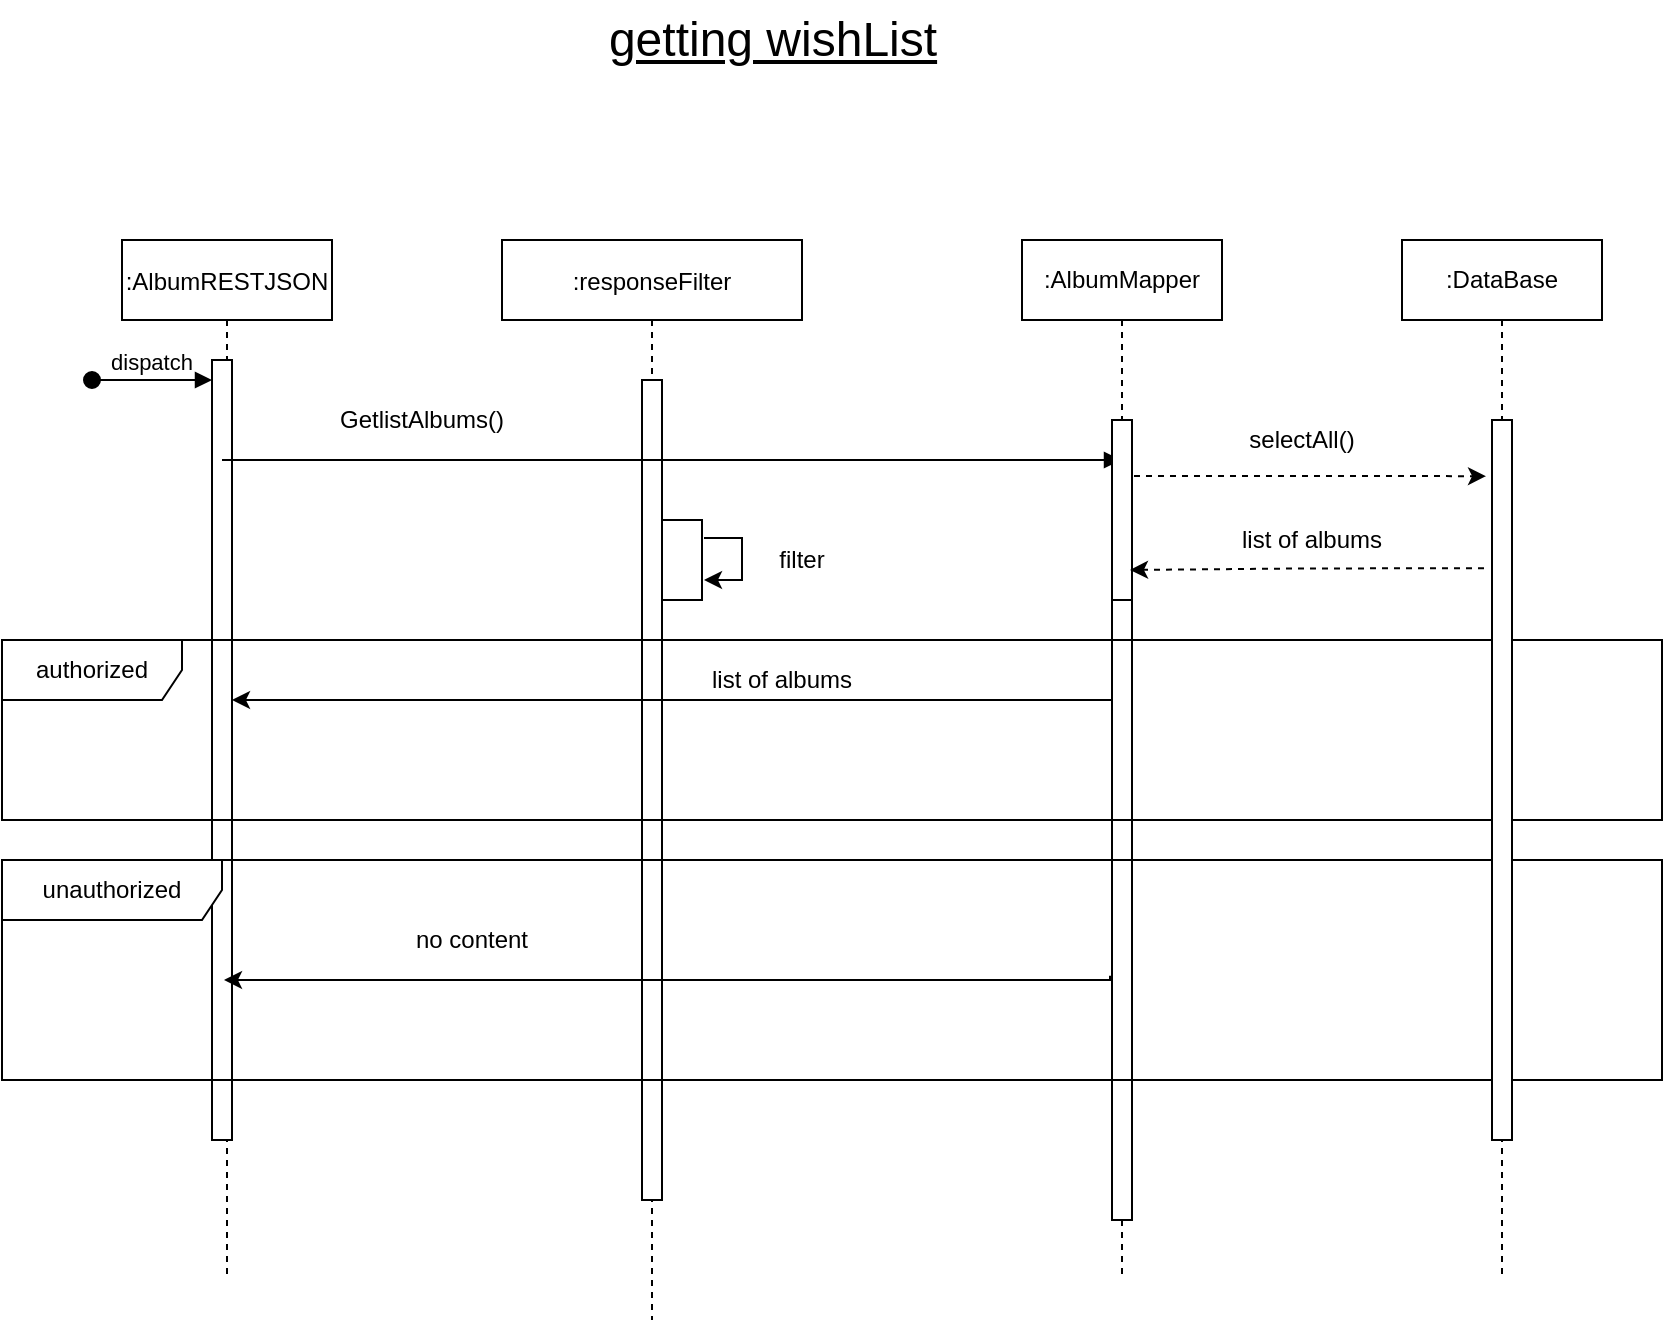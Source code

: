 <mxfile version="14.6.3" type="device"><diagram id="Lm_KMfJt2iaog1OWBfOd" name="Page-1"><mxGraphModel dx="1207" dy="499" grid="1" gridSize="10" guides="1" tooltips="1" connect="1" arrows="1" fold="1" page="1" pageScale="1" pageWidth="850" pageHeight="1100" math="0" shadow="0"><root><mxCell id="0"/><mxCell id="1" parent="0"/><mxCell id="sepr-tMVoQw98itkuwN9-1" value=":AlbumRESTJSON" style="shape=umlLifeline;perimeter=lifelinePerimeter;container=1;collapsible=0;recursiveResize=0;rounded=0;shadow=0;strokeWidth=1;" parent="1" vertex="1"><mxGeometry x="100" y="240" width="105" height="520" as="geometry"/></mxCell><mxCell id="sepr-tMVoQw98itkuwN9-2" value="" style="points=[];perimeter=orthogonalPerimeter;rounded=0;shadow=0;strokeWidth=1;" parent="sepr-tMVoQw98itkuwN9-1" vertex="1"><mxGeometry x="45" y="60" width="10" height="390" as="geometry"/></mxCell><mxCell id="sepr-tMVoQw98itkuwN9-3" value="dispatch" style="verticalAlign=bottom;startArrow=oval;endArrow=block;startSize=8;shadow=0;strokeWidth=1;" parent="sepr-tMVoQw98itkuwN9-1" target="sepr-tMVoQw98itkuwN9-2" edge="1"><mxGeometry relative="1" as="geometry"><mxPoint x="-15" y="70" as="sourcePoint"/></mxGeometry></mxCell><mxCell id="sepr-tMVoQw98itkuwN9-4" value=":responseFilter" style="shape=umlLifeline;perimeter=lifelinePerimeter;container=1;collapsible=0;recursiveResize=0;rounded=0;shadow=0;strokeWidth=1;" parent="1" vertex="1"><mxGeometry x="290" y="240" width="150" height="540" as="geometry"/></mxCell><mxCell id="sepr-tMVoQw98itkuwN9-5" value="" style="points=[];perimeter=orthogonalPerimeter;rounded=0;shadow=0;strokeWidth=1;" parent="sepr-tMVoQw98itkuwN9-4" vertex="1"><mxGeometry x="70" y="70" width="10" height="410" as="geometry"/></mxCell><mxCell id="LKc0yGGBPEELvFseK45p-6" value="" style="html=1;points=[];perimeter=orthogonalPerimeter;" vertex="1" parent="sepr-tMVoQw98itkuwN9-4"><mxGeometry x="80" y="140" width="20" height="40" as="geometry"/></mxCell><mxCell id="LKc0yGGBPEELvFseK45p-9" style="edgeStyle=orthogonalEdgeStyle;rounded=0;orthogonalLoop=1;jettySize=auto;html=1;exitX=1.05;exitY=0.225;exitDx=0;exitDy=0;exitPerimeter=0;" edge="1" parent="sepr-tMVoQw98itkuwN9-4" source="LKc0yGGBPEELvFseK45p-6"><mxGeometry relative="1" as="geometry"><mxPoint x="101" y="170" as="targetPoint"/><Array as="points"><mxPoint x="120" y="149"/><mxPoint x="120" y="170"/><mxPoint x="101" y="170"/></Array></mxGeometry></mxCell><mxCell id="sepr-tMVoQw98itkuwN9-9" value="" style="verticalAlign=bottom;endArrow=block;shadow=0;strokeWidth=1;" parent="1" target="sepr-tMVoQw98itkuwN9-10" edge="1"><mxGeometry relative="1" as="geometry"><mxPoint x="150" y="350" as="sourcePoint"/><mxPoint x="353" y="350" as="targetPoint"/><Array as="points"><mxPoint x="273" y="350"/><mxPoint x="233" y="350"/></Array></mxGeometry></mxCell><mxCell id="sepr-tMVoQw98itkuwN9-10" value=":AlbumMapper" style="shape=umlLifeline;perimeter=lifelinePerimeter;whiteSpace=wrap;html=1;container=1;collapsible=0;recursiveResize=0;outlineConnect=0;" parent="1" vertex="1"><mxGeometry x="550" y="240" width="100" height="520" as="geometry"/></mxCell><mxCell id="sepr-tMVoQw98itkuwN9-11" value="" style="html=1;points=[];perimeter=orthogonalPerimeter;" parent="sepr-tMVoQw98itkuwN9-10" vertex="1"><mxGeometry x="45" y="180" width="10" height="310" as="geometry"/></mxCell><mxCell id="sepr-tMVoQw98itkuwN9-12" value="" style="html=1;points=[];perimeter=orthogonalPerimeter;" parent="sepr-tMVoQw98itkuwN9-10" vertex="1"><mxGeometry x="45" y="90" width="10" height="90" as="geometry"/></mxCell><mxCell id="sepr-tMVoQw98itkuwN9-17" value="&lt;span style=&quot;font-weight: normal&quot;&gt;&lt;u&gt;getting wishList&lt;/u&gt;&lt;/span&gt;" style="text;strokeColor=none;fillColor=none;html=1;fontSize=24;fontStyle=1;verticalAlign=middle;align=center;" parent="1" vertex="1"><mxGeometry x="260" y="120" width="330" height="40" as="geometry"/></mxCell><mxCell id="sepr-tMVoQw98itkuwN9-45" value="authorized" style="shape=umlFrame;whiteSpace=wrap;html=1;width=90;height=30;" parent="1" vertex="1"><mxGeometry x="40" y="440" width="830" height="90" as="geometry"/></mxCell><mxCell id="sepr-tMVoQw98itkuwN9-41" value="unauthorized" style="shape=umlFrame;whiteSpace=wrap;html=1;width=110;height=30;" parent="1" vertex="1"><mxGeometry x="40" y="550" width="830" height="110" as="geometry"/></mxCell><mxCell id="S4XwvbfDgmQ7JehkcoRG-4" value=":DataBase" style="shape=umlLifeline;perimeter=lifelinePerimeter;whiteSpace=wrap;html=1;container=1;collapsible=0;recursiveResize=0;outlineConnect=0;size=40;" parent="1" vertex="1"><mxGeometry x="740" y="240" width="100" height="520" as="geometry"/></mxCell><mxCell id="S4XwvbfDgmQ7JehkcoRG-5" value="" style="html=1;points=[];perimeter=orthogonalPerimeter;" parent="S4XwvbfDgmQ7JehkcoRG-4" vertex="1"><mxGeometry x="45" y="90" width="10" height="360" as="geometry"/></mxCell><mxCell id="S4XwvbfDgmQ7JehkcoRG-14" value="" style="edgeStyle=orthogonalEdgeStyle;rounded=0;orthogonalLoop=1;jettySize=auto;html=1;dashed=1;exitX=1.1;exitY=0.311;exitDx=0;exitDy=0;exitPerimeter=0;entryX=-0.3;entryY=0.078;entryDx=0;entryDy=0;entryPerimeter=0;" parent="1" source="sepr-tMVoQw98itkuwN9-12" target="S4XwvbfDgmQ7JehkcoRG-5" edge="1"><mxGeometry relative="1" as="geometry"><mxPoint x="760" y="358" as="targetPoint"/></mxGeometry></mxCell><mxCell id="S4XwvbfDgmQ7JehkcoRG-15" style="edgeStyle=orthogonalEdgeStyle;rounded=0;orthogonalLoop=1;jettySize=auto;html=1;dashed=1;entryX=0.9;entryY=0.833;entryDx=0;entryDy=0;entryPerimeter=0;exitX=-0.4;exitY=0.206;exitDx=0;exitDy=0;exitPerimeter=0;" parent="1" source="S4XwvbfDgmQ7JehkcoRG-5" target="sepr-tMVoQw98itkuwN9-12" edge="1"><mxGeometry relative="1" as="geometry"/></mxCell><mxCell id="S4XwvbfDgmQ7JehkcoRG-16" value="list of albums" style="text;html=1;strokeColor=none;fillColor=none;align=center;verticalAlign=middle;whiteSpace=wrap;rounded=0;" parent="1" vertex="1"><mxGeometry x="650" y="380" width="90" height="20" as="geometry"/></mxCell><mxCell id="S4XwvbfDgmQ7JehkcoRG-18" value="GetlistAlbums()" style="text;html=1;strokeColor=none;fillColor=none;align=center;verticalAlign=middle;whiteSpace=wrap;rounded=0;" parent="1" vertex="1"><mxGeometry x="200" y="320" width="100" height="20" as="geometry"/></mxCell><mxCell id="LKc0yGGBPEELvFseK45p-5" value="selectAll()" style="text;html=1;strokeColor=none;fillColor=none;align=center;verticalAlign=middle;whiteSpace=wrap;rounded=0;" vertex="1" parent="1"><mxGeometry x="670" y="325" width="40" height="30" as="geometry"/></mxCell><mxCell id="LKc0yGGBPEELvFseK45p-10" value="filter" style="text;html=1;strokeColor=none;fillColor=none;align=center;verticalAlign=middle;whiteSpace=wrap;rounded=0;" vertex="1" parent="1"><mxGeometry x="420" y="390" width="40" height="20" as="geometry"/></mxCell><mxCell id="LKc0yGGBPEELvFseK45p-18" style="edgeStyle=orthogonalEdgeStyle;rounded=0;orthogonalLoop=1;jettySize=auto;html=1;" edge="1" parent="1" source="sepr-tMVoQw98itkuwN9-11"><mxGeometry relative="1" as="geometry"><mxPoint x="155" y="470" as="targetPoint"/><Array as="points"><mxPoint x="155" y="470"/></Array></mxGeometry></mxCell><mxCell id="LKc0yGGBPEELvFseK45p-19" value="list of albums" style="text;html=1;strokeColor=none;fillColor=none;align=center;verticalAlign=middle;whiteSpace=wrap;rounded=0;" vertex="1" parent="1"><mxGeometry x="390" y="450" width="80" height="20" as="geometry"/></mxCell><mxCell id="LKc0yGGBPEELvFseK45p-22" style="edgeStyle=orthogonalEdgeStyle;rounded=0;orthogonalLoop=1;jettySize=auto;html=1;exitX=-0.1;exitY=0.606;exitDx=0;exitDy=0;exitPerimeter=0;" edge="1" parent="1" source="sepr-tMVoQw98itkuwN9-11"><mxGeometry relative="1" as="geometry"><mxPoint x="621.03" y="590.12" as="sourcePoint"/><mxPoint x="151" y="610" as="targetPoint"/><Array as="points"><mxPoint x="594" y="610"/></Array></mxGeometry></mxCell><mxCell id="LKc0yGGBPEELvFseK45p-24" value="no content" style="text;html=1;strokeColor=none;fillColor=none;align=center;verticalAlign=middle;whiteSpace=wrap;rounded=0;" vertex="1" parent="1"><mxGeometry x="230" y="580" width="90" height="20" as="geometry"/></mxCell></root></mxGraphModel></diagram></mxfile>